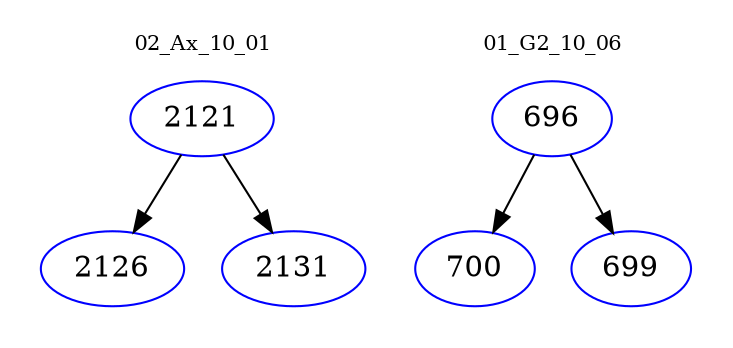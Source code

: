 digraph{
subgraph cluster_0 {
color = white
label = "02_Ax_10_01";
fontsize=10;
T0_2121 [label="2121", color="blue"]
T0_2121 -> T0_2126 [color="black"]
T0_2126 [label="2126", color="blue"]
T0_2121 -> T0_2131 [color="black"]
T0_2131 [label="2131", color="blue"]
}
subgraph cluster_1 {
color = white
label = "01_G2_10_06";
fontsize=10;
T1_696 [label="696", color="blue"]
T1_696 -> T1_700 [color="black"]
T1_700 [label="700", color="blue"]
T1_696 -> T1_699 [color="black"]
T1_699 [label="699", color="blue"]
}
}
